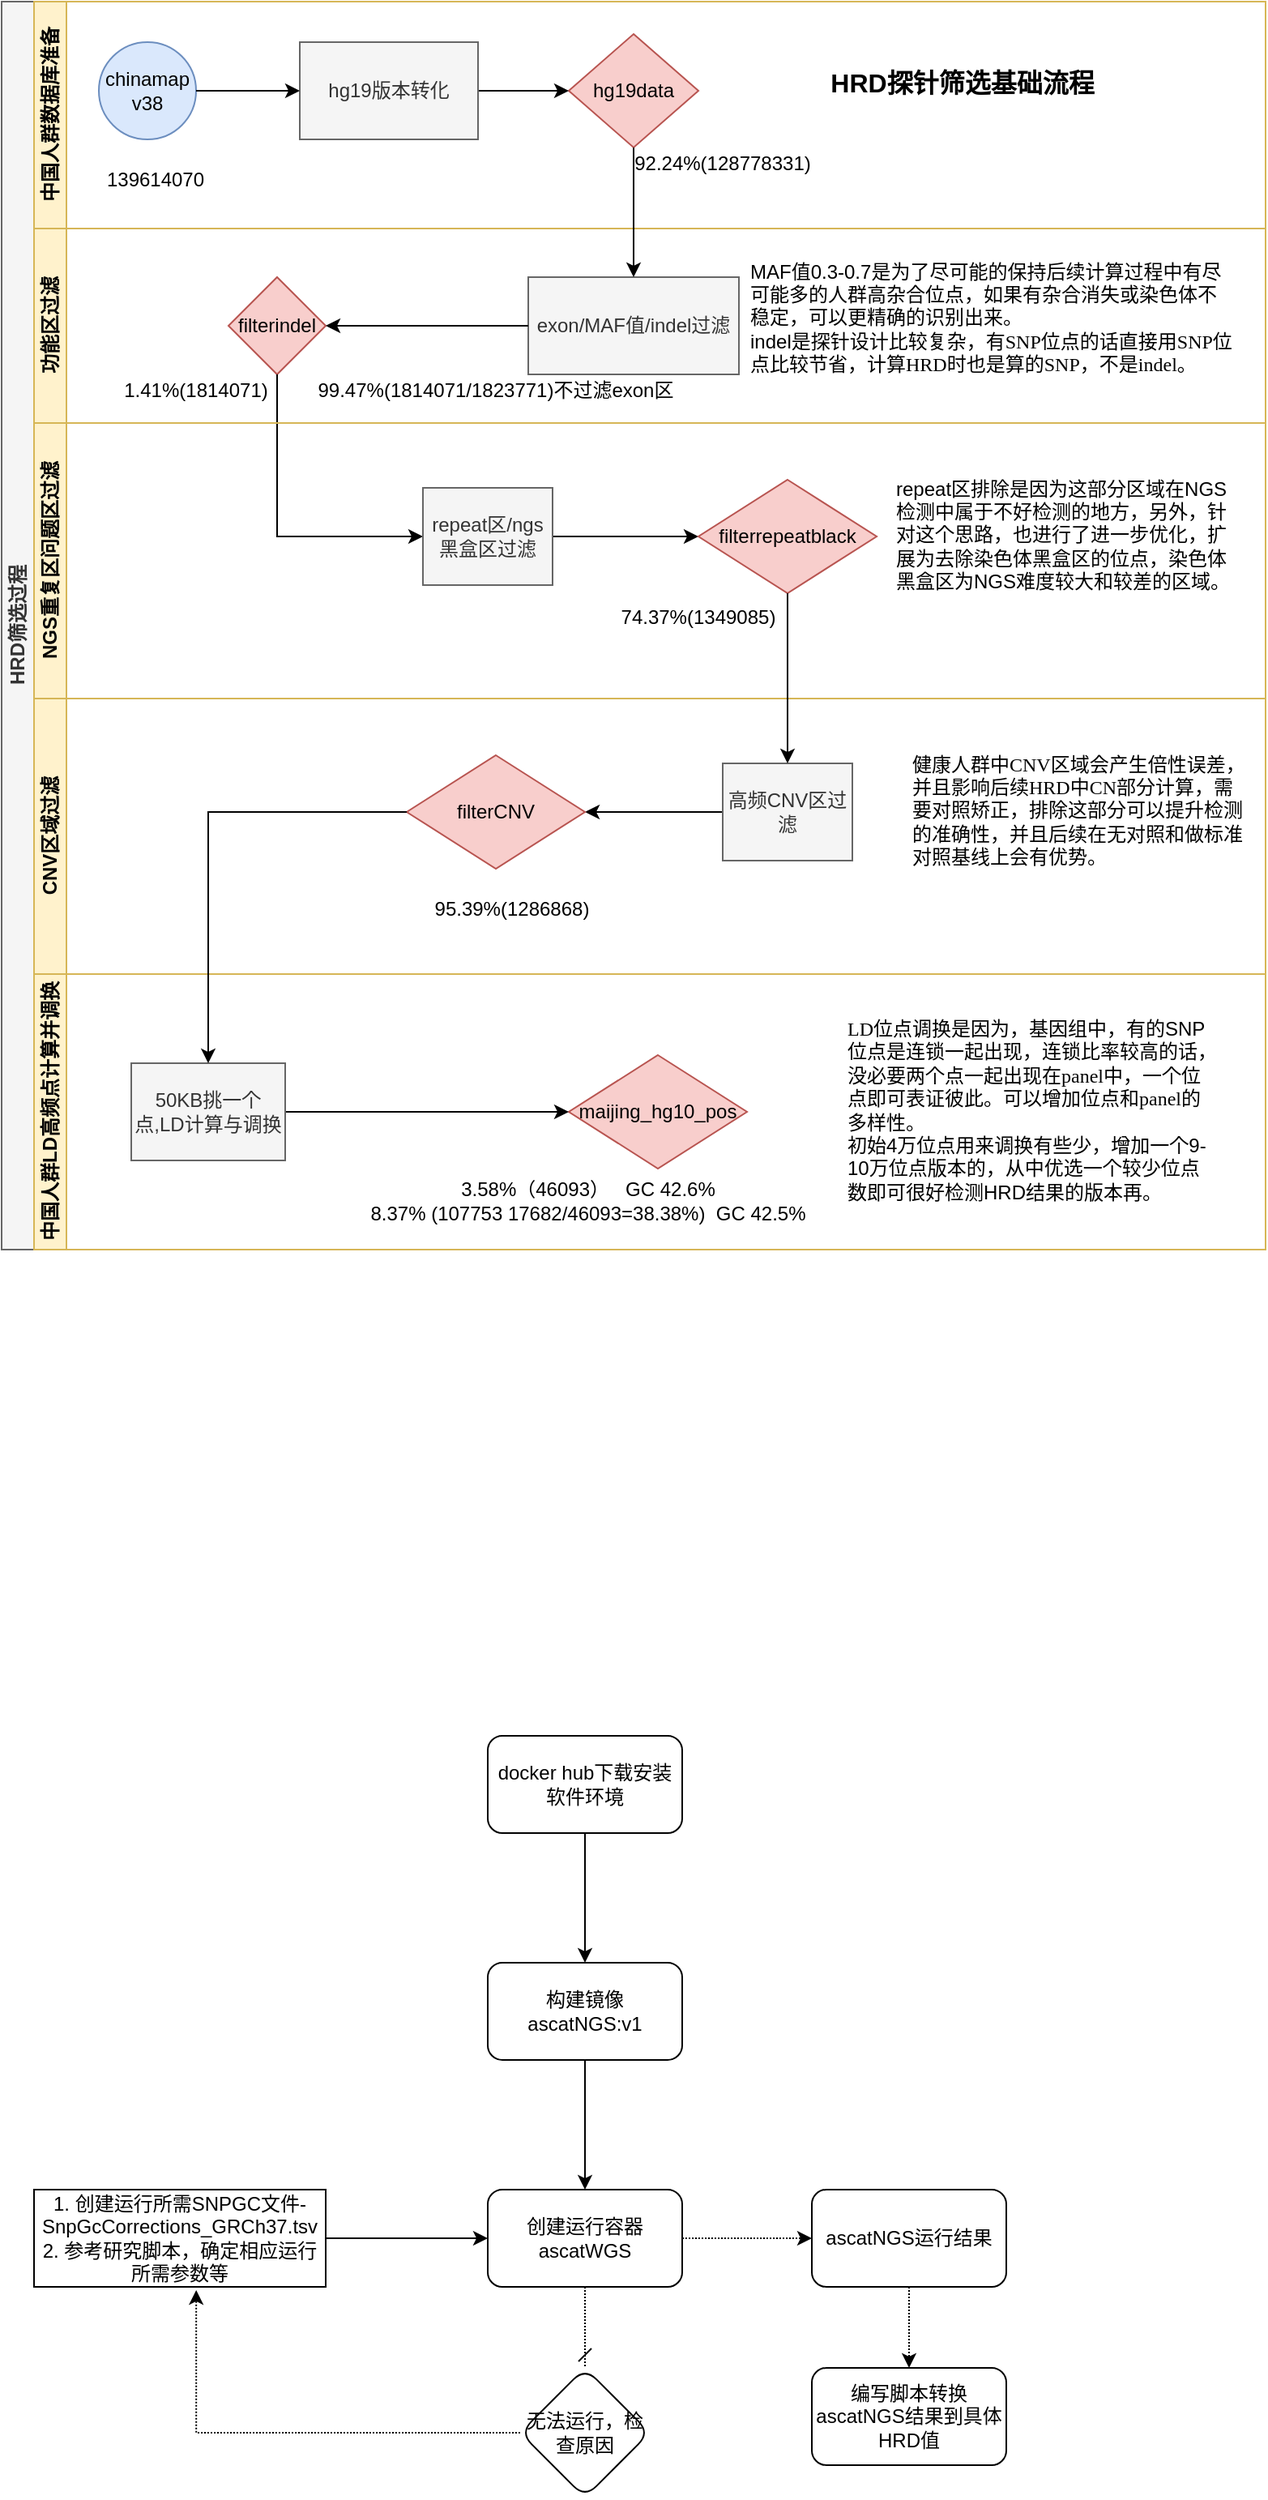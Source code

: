 <mxfile version="14.9.2" type="github">
  <diagram id="prtHgNgQTEPvFCAcTncT" name="Page-1">
    <mxGraphModel dx="942" dy="526" grid="1" gridSize="10" guides="1" tooltips="1" connect="1" arrows="1" fold="1" page="1" pageScale="1" pageWidth="827" pageHeight="1169" math="0" shadow="0">
      <root>
        <mxCell id="0" />
        <mxCell id="1" parent="0" />
        <mxCell id="dNxyNK7c78bLwvsdeMH5-19" value="HRD筛选过程" style="swimlane;html=1;childLayout=stackLayout;resizeParent=1;resizeParentMax=0;horizontal=0;startSize=20;horizontalStack=0;fillColor=#f5f5f5;strokeColor=#666666;fontColor=#333333;" parent="1" vertex="1">
          <mxGeometry x="120" y="120" width="780" height="770" as="geometry">
            <mxRectangle x="120" y="120" width="50" height="40" as="alternateBounds" />
          </mxGeometry>
        </mxCell>
        <mxCell id="dNxyNK7c78bLwvsdeMH5-20" value="中国人群数据库准备" style="swimlane;html=1;startSize=20;horizontal=0;fillColor=#fff2cc;strokeColor=#d6b656;" parent="dNxyNK7c78bLwvsdeMH5-19" vertex="1">
          <mxGeometry x="20" width="760" height="140" as="geometry" />
        </mxCell>
        <mxCell id="dNxyNK7c78bLwvsdeMH5-23" value="chinamap&lt;br&gt;v38" style="ellipse;whiteSpace=wrap;html=1;fillColor=#dae8fc;strokeColor=#6c8ebf;" parent="dNxyNK7c78bLwvsdeMH5-20" vertex="1">
          <mxGeometry x="40" y="25" width="60" height="60" as="geometry" />
        </mxCell>
        <mxCell id="oZ7MGca2h98DrxrfC1Vk-4" value="139614070" style="text;html=1;strokeColor=none;fillColor=none;align=center;verticalAlign=middle;whiteSpace=wrap;rounded=0;" parent="dNxyNK7c78bLwvsdeMH5-20" vertex="1">
          <mxGeometry x="50" y="100" width="50" height="20" as="geometry" />
        </mxCell>
        <mxCell id="oZ7MGca2h98DrxrfC1Vk-3" value="92.24%(128778331)" style="text;html=1;strokeColor=none;fillColor=none;align=center;verticalAlign=middle;whiteSpace=wrap;rounded=0;" parent="dNxyNK7c78bLwvsdeMH5-20" vertex="1">
          <mxGeometry x="360" y="90" width="130" height="20" as="geometry" />
        </mxCell>
        <mxCell id="EEybTYk9H9bPagcmRRxZ-14" value="hg19data" style="rhombus;whiteSpace=wrap;html=1;fontFamily=Helvetica;fontSize=12;align=center;fillColor=#f8cecc;strokeColor=#b85450;" parent="dNxyNK7c78bLwvsdeMH5-20" vertex="1">
          <mxGeometry x="330" y="20" width="80" height="70" as="geometry" />
        </mxCell>
        <mxCell id="EEybTYk9H9bPagcmRRxZ-17" style="edgeStyle=orthogonalEdgeStyle;rounded=0;orthogonalLoop=1;jettySize=auto;html=1;entryX=0;entryY=0.5;entryDx=0;entryDy=0;fontSize=16;" parent="dNxyNK7c78bLwvsdeMH5-20" source="dNxyNK7c78bLwvsdeMH5-24" target="EEybTYk9H9bPagcmRRxZ-14" edge="1">
          <mxGeometry relative="1" as="geometry" />
        </mxCell>
        <mxCell id="dNxyNK7c78bLwvsdeMH5-24" value="hg19版本转化" style="rounded=0;whiteSpace=wrap;html=1;fontFamily=Helvetica;fontSize=12;fontColor=#333333;align=center;fillColor=#f5f5f5;strokeColor=#666666;" parent="dNxyNK7c78bLwvsdeMH5-20" vertex="1">
          <mxGeometry x="164" y="25" width="110" height="60" as="geometry" />
        </mxCell>
        <mxCell id="dNxyNK7c78bLwvsdeMH5-25" value="" style="edgeStyle=orthogonalEdgeStyle;rounded=0;orthogonalLoop=1;jettySize=auto;html=1;" parent="dNxyNK7c78bLwvsdeMH5-20" source="dNxyNK7c78bLwvsdeMH5-23" target="dNxyNK7c78bLwvsdeMH5-24" edge="1">
          <mxGeometry relative="1" as="geometry" />
        </mxCell>
        <mxCell id="dNxyNK7c78bLwvsdeMH5-21" value="功能区过滤" style="swimlane;html=1;startSize=20;horizontal=0;fillColor=#fff2cc;strokeColor=#d6b656;" parent="dNxyNK7c78bLwvsdeMH5-19" vertex="1">
          <mxGeometry x="20" y="140" width="760" height="120" as="geometry" />
        </mxCell>
        <mxCell id="dNxyNK7c78bLwvsdeMH5-26" value="exon/MAF值/indel过滤" style="rounded=0;whiteSpace=wrap;html=1;fontFamily=Helvetica;fontSize=12;fontColor=#333333;align=center;fillColor=#f5f5f5;strokeColor=#666666;" parent="dNxyNK7c78bLwvsdeMH5-21" vertex="1">
          <mxGeometry x="305" y="30" width="130" height="60" as="geometry" />
        </mxCell>
        <mxCell id="oZ7MGca2h98DrxrfC1Vk-5" value="filterindel" style="rhombus;whiteSpace=wrap;html=1;fontFamily=Helvetica;fontSize=12;align=center;fillColor=#f8cecc;strokeColor=#b85450;" parent="dNxyNK7c78bLwvsdeMH5-21" vertex="1">
          <mxGeometry x="120" y="30" width="60" height="60" as="geometry" />
        </mxCell>
        <mxCell id="oZ7MGca2h98DrxrfC1Vk-6" style="edgeStyle=orthogonalEdgeStyle;rounded=0;orthogonalLoop=1;jettySize=auto;html=1;" parent="dNxyNK7c78bLwvsdeMH5-21" source="dNxyNK7c78bLwvsdeMH5-26" target="oZ7MGca2h98DrxrfC1Vk-5" edge="1">
          <mxGeometry relative="1" as="geometry">
            <mxPoint x="210" y="60" as="targetPoint" />
          </mxGeometry>
        </mxCell>
        <mxCell id="oZ7MGca2h98DrxrfC1Vk-9" value="1.41%(1814071)" style="text;html=1;strokeColor=none;fillColor=none;align=center;verticalAlign=middle;whiteSpace=wrap;rounded=0;" parent="dNxyNK7c78bLwvsdeMH5-21" vertex="1">
          <mxGeometry x="50" y="90" width="100" height="20" as="geometry" />
        </mxCell>
        <mxCell id="EEybTYk9H9bPagcmRRxZ-7" value="&lt;font style=&quot;font-size: 12px&quot;&gt;&lt;font style=&quot;font-size: 12px&quot;&gt;MAF值0.3-0.7是为了尽可能的保持后续计算过程中有尽可能多的人群高杂合位点，如果有杂合消失或染色体不稳定，可以更精确的识别出来。&lt;br&gt;&lt;/font&gt;&lt;span&gt;indel是探针设计比较复杂，有&lt;/span&gt;&lt;span lang=&quot;EN-US&quot; style=&quot;font-family: &amp;#34;times new roman&amp;#34; , serif&quot;&gt;SNP&lt;/span&gt;&lt;span&gt;位点的话直接用&lt;/span&gt;&lt;span lang=&quot;EN-US&quot; style=&quot;font-family: &amp;#34;times new roman&amp;#34; , serif&quot;&gt;SNP&lt;/span&gt;&lt;span&gt;位点比较节省，计算&lt;/span&gt;&lt;span lang=&quot;EN-US&quot; style=&quot;font-family: &amp;#34;times new roman&amp;#34; , serif&quot;&gt;HRD&lt;/span&gt;&lt;span&gt;时也是算的&lt;/span&gt;&lt;span lang=&quot;EN-US&quot; style=&quot;font-family: &amp;#34;times new roman&amp;#34; , serif&quot;&gt;SNP&lt;/span&gt;&lt;span&gt;，不是&lt;/span&gt;&lt;span lang=&quot;EN-US&quot; style=&quot;font-family: &amp;#34;times new roman&amp;#34; , serif&quot;&gt;indel&lt;/span&gt;&lt;span&gt;。&lt;/span&gt;&lt;/font&gt;" style="text;html=1;strokeColor=none;fillColor=none;align=left;verticalAlign=middle;whiteSpace=wrap;rounded=0;" parent="dNxyNK7c78bLwvsdeMH5-21" vertex="1">
          <mxGeometry x="440" y="20" width="300" height="70" as="geometry" />
        </mxCell>
        <mxCell id="EEybTYk9H9bPagcmRRxZ-22" value="99.47%(1814071/1823771)不过滤exon区" style="text;html=1;strokeColor=none;fillColor=none;align=center;verticalAlign=middle;whiteSpace=wrap;rounded=0;" parent="dNxyNK7c78bLwvsdeMH5-21" vertex="1">
          <mxGeometry x="160" y="90" width="250" height="20" as="geometry" />
        </mxCell>
        <mxCell id="oZ7MGca2h98DrxrfC1Vk-10" style="edgeStyle=orthogonalEdgeStyle;rounded=0;orthogonalLoop=1;jettySize=auto;html=1;entryX=0;entryY=0.5;entryDx=0;entryDy=0;exitX=0.5;exitY=1;exitDx=0;exitDy=0;" parent="dNxyNK7c78bLwvsdeMH5-19" source="oZ7MGca2h98DrxrfC1Vk-5" target="dNxyNK7c78bLwvsdeMH5-34" edge="1">
          <mxGeometry relative="1" as="geometry" />
        </mxCell>
        <mxCell id="dNxyNK7c78bLwvsdeMH5-22" value="NGS重复区问题区过滤" style="swimlane;html=1;startSize=20;horizontal=0;fillColor=#fff2cc;strokeColor=#d6b656;" parent="dNxyNK7c78bLwvsdeMH5-19" vertex="1">
          <mxGeometry x="20" y="260" width="760" height="170" as="geometry" />
        </mxCell>
        <mxCell id="dNxyNK7c78bLwvsdeMH5-37" value="" style="edgeStyle=orthogonalEdgeStyle;rounded=0;orthogonalLoop=1;jettySize=auto;html=1;endArrow=classic;endFill=1;" parent="dNxyNK7c78bLwvsdeMH5-22" source="dNxyNK7c78bLwvsdeMH5-34" target="dNxyNK7c78bLwvsdeMH5-36" edge="1">
          <mxGeometry relative="1" as="geometry" />
        </mxCell>
        <mxCell id="dNxyNK7c78bLwvsdeMH5-34" value="repeat区/ngs黑盒区过滤" style="rounded=0;whiteSpace=wrap;html=1;fontFamily=Helvetica;fontSize=12;fontColor=#333333;align=center;fillColor=#f5f5f5;strokeColor=#666666;" parent="dNxyNK7c78bLwvsdeMH5-22" vertex="1">
          <mxGeometry x="240" y="40" width="80" height="60" as="geometry" />
        </mxCell>
        <mxCell id="dNxyNK7c78bLwvsdeMH5-36" value="filterrepeatblack" style="rhombus;whiteSpace=wrap;html=1;fontFamily=Helvetica;fontSize=12;align=center;fillColor=#f8cecc;strokeColor=#b85450;" parent="dNxyNK7c78bLwvsdeMH5-22" vertex="1">
          <mxGeometry x="410" y="35" width="110" height="70" as="geometry" />
        </mxCell>
        <mxCell id="oZ7MGca2h98DrxrfC1Vk-8" value="74.37%(1349085)" style="text;html=1;strokeColor=none;fillColor=none;align=center;verticalAlign=middle;whiteSpace=wrap;rounded=0;" parent="dNxyNK7c78bLwvsdeMH5-22" vertex="1">
          <mxGeometry x="340" y="110" width="140" height="20" as="geometry" />
        </mxCell>
        <mxCell id="oZ7MGca2h98DrxrfC1Vk-11" value="CNV区域过滤" style="swimlane;html=1;startSize=20;horizontal=0;fillColor=#fff2cc;strokeColor=#d6b656;" parent="dNxyNK7c78bLwvsdeMH5-19" vertex="1">
          <mxGeometry x="20" y="430" width="760" height="170" as="geometry" />
        </mxCell>
        <mxCell id="oZ7MGca2h98DrxrfC1Vk-19" style="edgeStyle=orthogonalEdgeStyle;rounded=0;orthogonalLoop=1;jettySize=auto;html=1;entryX=1;entryY=0.5;entryDx=0;entryDy=0;" parent="oZ7MGca2h98DrxrfC1Vk-11" source="oZ7MGca2h98DrxrfC1Vk-13" target="oZ7MGca2h98DrxrfC1Vk-14" edge="1">
          <mxGeometry relative="1" as="geometry" />
        </mxCell>
        <mxCell id="oZ7MGca2h98DrxrfC1Vk-13" value="高频CNV区过滤" style="rounded=0;whiteSpace=wrap;html=1;fontFamily=Helvetica;fontSize=12;fontColor=#333333;align=center;fillColor=#f5f5f5;strokeColor=#666666;" parent="oZ7MGca2h98DrxrfC1Vk-11" vertex="1">
          <mxGeometry x="425" y="40" width="80" height="60" as="geometry" />
        </mxCell>
        <mxCell id="oZ7MGca2h98DrxrfC1Vk-14" value="filterCNV" style="rhombus;whiteSpace=wrap;html=1;fontFamily=Helvetica;fontSize=12;align=center;fillColor=#f8cecc;strokeColor=#b85450;" parent="oZ7MGca2h98DrxrfC1Vk-11" vertex="1">
          <mxGeometry x="230" y="35" width="110" height="70" as="geometry" />
        </mxCell>
        <mxCell id="oZ7MGca2h98DrxrfC1Vk-15" value="95.39%(1286868)" style="text;html=1;strokeColor=none;fillColor=none;align=center;verticalAlign=middle;whiteSpace=wrap;rounded=0;" parent="oZ7MGca2h98DrxrfC1Vk-11" vertex="1">
          <mxGeometry x="230" y="120" width="130" height="20" as="geometry" />
        </mxCell>
        <mxCell id="EEybTYk9H9bPagcmRRxZ-12" value="&lt;font style=&quot;font-size: 12px&quot;&gt;&lt;span&gt;健康人群中&lt;/span&gt;&lt;span lang=&quot;EN-US&quot; style=&quot;font-family: &amp;#34;times new roman&amp;#34; , serif&quot;&gt;CNV&lt;/span&gt;&lt;span&gt;区域会产生倍性误差，并且影响后续&lt;/span&gt;&lt;span lang=&quot;EN-US&quot; style=&quot;font-family: &amp;#34;times new roman&amp;#34; , serif&quot;&gt;HRD中CN部分&lt;/span&gt;&lt;span&gt;计算，需要对照矫正，排除这部分可以提升检测的准确性，并且后续在无对照和做标准对照基线上会有优势。&lt;/span&gt;&lt;/font&gt;&lt;br&gt;&lt;p class=&quot;MsoListParagraph&quot; style=&quot;margin-left: 21.0pt ; text-indent: 0cm ; line-height: 150%&quot;&gt;&lt;span lang=&quot;EN-US&quot;&gt;&lt;/span&gt;&lt;/p&gt;" style="text;html=1;strokeColor=none;fillColor=none;align=left;verticalAlign=middle;whiteSpace=wrap;rounded=0;" parent="oZ7MGca2h98DrxrfC1Vk-11" vertex="1">
          <mxGeometry x="540" y="40" width="210" height="70" as="geometry" />
        </mxCell>
        <mxCell id="oZ7MGca2h98DrxrfC1Vk-24" value="中国人群LD高频点计算并调换" style="swimlane;html=1;startSize=20;horizontal=0;fillColor=#fff2cc;strokeColor=#d6b656;" parent="dNxyNK7c78bLwvsdeMH5-19" vertex="1">
          <mxGeometry x="20" y="600" width="760" height="170" as="geometry" />
        </mxCell>
        <mxCell id="oZ7MGca2h98DrxrfC1Vk-27" value="maijing_hg10_pos" style="rhombus;whiteSpace=wrap;html=1;fontFamily=Helvetica;fontSize=12;align=center;fillColor=#f8cecc;strokeColor=#b85450;" parent="oZ7MGca2h98DrxrfC1Vk-24" vertex="1">
          <mxGeometry x="330" y="50" width="110" height="70" as="geometry" />
        </mxCell>
        <mxCell id="EEybTYk9H9bPagcmRRxZ-13" style="edgeStyle=orthogonalEdgeStyle;rounded=0;orthogonalLoop=1;jettySize=auto;html=1;entryX=0;entryY=0.5;entryDx=0;entryDy=0;fontSize=16;" parent="oZ7MGca2h98DrxrfC1Vk-24" source="oZ7MGca2h98DrxrfC1Vk-20" target="oZ7MGca2h98DrxrfC1Vk-27" edge="1">
          <mxGeometry relative="1" as="geometry" />
        </mxCell>
        <mxCell id="oZ7MGca2h98DrxrfC1Vk-20" value="50KB挑一个点,LD计算与调换" style="whiteSpace=wrap;html=1;fillColor=#f5f5f5;strokeColor=#666666;fontColor=#333333;" parent="oZ7MGca2h98DrxrfC1Vk-24" vertex="1">
          <mxGeometry x="60" y="55" width="95" height="60" as="geometry" />
        </mxCell>
        <mxCell id="oZ7MGca2h98DrxrfC1Vk-28" value="3.58%（46093）&amp;nbsp; &amp;nbsp;GC 42.6%&lt;br&gt;8.37% (107753 17682/46093=38.38%)&amp;nbsp; GC 42.5%" style="text;html=1;strokeColor=none;fillColor=none;align=center;verticalAlign=middle;whiteSpace=wrap;rounded=0;" parent="oZ7MGca2h98DrxrfC1Vk-24" vertex="1">
          <mxGeometry x="200" y="130" width="284" height="20" as="geometry" />
        </mxCell>
        <mxCell id="EEybTYk9H9bPagcmRRxZ-21" value="&lt;font style=&quot;font-size: 12px&quot;&gt;&lt;span lang=&quot;EN-US&quot; style=&quot;font-family: &amp;#34;times new roman&amp;#34; , serif&quot;&gt;LD&lt;/span&gt;&lt;span&gt;位点调换是因为，基因组中，有的SNP位点是连锁一起出现，连锁比率较高的话，没必要两个点一起出现在&lt;/span&gt;&lt;span lang=&quot;EN-US&quot; style=&quot;font-family: &amp;#34;times new roman&amp;#34; , serif&quot;&gt;panel&lt;/span&gt;&lt;span&gt;中，一个位点即可表证彼此。可以增加位点和&lt;/span&gt;&lt;span lang=&quot;EN-US&quot; style=&quot;font-family: &amp;#34;times new roman&amp;#34; , serif&quot;&gt;panel&lt;/span&gt;&lt;span&gt;的多样性。&lt;br&gt;&lt;/span&gt;&lt;/font&gt;初始4万位点用来调换有些少，增加一个9-10万位点版本的，从中优选一个较少位点数即可很好检测HRD结果的版本再。&lt;br&gt;&lt;p class=&quot;MsoListParagraph&quot; style=&quot;margin-left: 21.0pt ; text-indent: 0cm ; line-height: 150%&quot;&gt;&lt;span lang=&quot;EN-US&quot;&gt;&lt;/span&gt;&lt;/p&gt;" style="text;html=1;strokeColor=none;fillColor=none;align=left;verticalAlign=middle;whiteSpace=wrap;rounded=0;" parent="oZ7MGca2h98DrxrfC1Vk-24" vertex="1">
          <mxGeometry x="500" y="55" width="230" height="70" as="geometry" />
        </mxCell>
        <mxCell id="oZ7MGca2h98DrxrfC1Vk-18" style="edgeStyle=orthogonalEdgeStyle;rounded=0;orthogonalLoop=1;jettySize=auto;html=1;entryX=0.5;entryY=0;entryDx=0;entryDy=0;" parent="dNxyNK7c78bLwvsdeMH5-19" source="dNxyNK7c78bLwvsdeMH5-36" target="oZ7MGca2h98DrxrfC1Vk-13" edge="1">
          <mxGeometry relative="1" as="geometry" />
        </mxCell>
        <mxCell id="oZ7MGca2h98DrxrfC1Vk-21" value="" style="edgeStyle=orthogonalEdgeStyle;rounded=0;orthogonalLoop=1;jettySize=auto;html=1;" parent="dNxyNK7c78bLwvsdeMH5-19" source="oZ7MGca2h98DrxrfC1Vk-14" target="oZ7MGca2h98DrxrfC1Vk-20" edge="1">
          <mxGeometry relative="1" as="geometry" />
        </mxCell>
        <mxCell id="EEybTYk9H9bPagcmRRxZ-18" style="edgeStyle=orthogonalEdgeStyle;rounded=0;orthogonalLoop=1;jettySize=auto;html=1;exitX=0.5;exitY=1;exitDx=0;exitDy=0;entryX=0.5;entryY=0;entryDx=0;entryDy=0;fontSize=16;" parent="dNxyNK7c78bLwvsdeMH5-19" source="EEybTYk9H9bPagcmRRxZ-14" target="dNxyNK7c78bLwvsdeMH5-26" edge="1">
          <mxGeometry relative="1" as="geometry" />
        </mxCell>
        <mxCell id="EEybTYk9H9bPagcmRRxZ-9" value="HRD探针筛选基础流程" style="text;html=1;strokeColor=none;fillColor=none;align=center;verticalAlign=middle;whiteSpace=wrap;rounded=0;fontSize=16;fontStyle=1" parent="1" vertex="1">
          <mxGeometry x="610" y="160" width="206" height="20" as="geometry" />
        </mxCell>
        <mxCell id="EEybTYk9H9bPagcmRRxZ-11" value="&lt;font style=&quot;font-size: 12px&quot;&gt;repeat区&lt;span style=&quot;text-indent: 0cm&quot;&gt;排除是因为这部分区域在&lt;/span&gt;&lt;span lang=&quot;EN-US&quot; style=&quot;text-indent: 0cm&quot;&gt;NGS&lt;/span&gt;&lt;span style=&quot;text-indent: 0cm&quot;&gt;检测中属于不好检测的地方，另外，针对这个思路，也进行了进一步优化，扩展为去除染色体黑盒区的位点，染色体黑盒区为&lt;/span&gt;&lt;span lang=&quot;EN-US&quot; style=&quot;text-indent: 0cm&quot;&gt;NGS&lt;/span&gt;&lt;span style=&quot;text-indent: 0cm&quot;&gt;难度较大和较差的区域。&lt;/span&gt;&lt;/font&gt;&lt;p class=&quot;MsoListParagraph&quot; style=&quot;margin-left: 21.0pt ; text-indent: 0cm ; line-height: 150%&quot;&gt;&lt;span lang=&quot;EN-US&quot;&gt;&lt;/span&gt;&lt;/p&gt;" style="text;html=1;strokeColor=none;fillColor=none;align=left;verticalAlign=middle;whiteSpace=wrap;rounded=0;" parent="1" vertex="1">
          <mxGeometry x="670" y="420" width="210" height="70" as="geometry" />
        </mxCell>
        <mxCell id="kbRfKmwg6n5tPR5WaEZ9-3" value="" style="edgeStyle=orthogonalEdgeStyle;rounded=0;orthogonalLoop=1;jettySize=auto;html=1;" edge="1" parent="1" source="kbRfKmwg6n5tPR5WaEZ9-1" target="kbRfKmwg6n5tPR5WaEZ9-2">
          <mxGeometry relative="1" as="geometry" />
        </mxCell>
        <mxCell id="kbRfKmwg6n5tPR5WaEZ9-1" value="docker hub下载安装软件环境" style="rounded=1;whiteSpace=wrap;html=1;" vertex="1" parent="1">
          <mxGeometry x="420" y="1190" width="120" height="60" as="geometry" />
        </mxCell>
        <mxCell id="kbRfKmwg6n5tPR5WaEZ9-5" value="" style="edgeStyle=orthogonalEdgeStyle;rounded=0;orthogonalLoop=1;jettySize=auto;html=1;" edge="1" parent="1" source="kbRfKmwg6n5tPR5WaEZ9-2" target="kbRfKmwg6n5tPR5WaEZ9-4">
          <mxGeometry relative="1" as="geometry" />
        </mxCell>
        <mxCell id="kbRfKmwg6n5tPR5WaEZ9-2" value="构建镜像ascatNGS:v1" style="whiteSpace=wrap;html=1;rounded=1;" vertex="1" parent="1">
          <mxGeometry x="420" y="1330" width="120" height="60" as="geometry" />
        </mxCell>
        <mxCell id="kbRfKmwg6n5tPR5WaEZ9-9" value="" style="edgeStyle=orthogonalEdgeStyle;rounded=0;orthogonalLoop=1;jettySize=auto;html=1;dashed=1;dashPattern=1 1;endArrow=dash;endFill=0;" edge="1" parent="1" source="kbRfKmwg6n5tPR5WaEZ9-4" target="kbRfKmwg6n5tPR5WaEZ9-8">
          <mxGeometry relative="1" as="geometry" />
        </mxCell>
        <mxCell id="kbRfKmwg6n5tPR5WaEZ9-13" value="" style="edgeStyle=orthogonalEdgeStyle;rounded=0;orthogonalLoop=1;jettySize=auto;html=1;dashed=1;dashPattern=1 1;endArrow=classic;endFill=1;" edge="1" parent="1" source="kbRfKmwg6n5tPR5WaEZ9-4" target="kbRfKmwg6n5tPR5WaEZ9-12">
          <mxGeometry relative="1" as="geometry" />
        </mxCell>
        <mxCell id="kbRfKmwg6n5tPR5WaEZ9-4" value="创建运行容器&lt;br&gt;ascatWGS" style="whiteSpace=wrap;html=1;rounded=1;" vertex="1" parent="1">
          <mxGeometry x="420" y="1470" width="120" height="60" as="geometry" />
        </mxCell>
        <mxCell id="kbRfKmwg6n5tPR5WaEZ9-7" style="edgeStyle=orthogonalEdgeStyle;rounded=0;orthogonalLoop=1;jettySize=auto;html=1;entryX=0;entryY=0.5;entryDx=0;entryDy=0;" edge="1" parent="1" source="kbRfKmwg6n5tPR5WaEZ9-6" target="kbRfKmwg6n5tPR5WaEZ9-4">
          <mxGeometry relative="1" as="geometry" />
        </mxCell>
        <mxCell id="kbRfKmwg6n5tPR5WaEZ9-6" value="1. 创建运行所需SNPGC文件-SnpGcCorrections_GRCh37.tsv&lt;br&gt;2. 参考研究脚本，确定相应运行所需参数等" style="rounded=0;whiteSpace=wrap;html=1;" vertex="1" parent="1">
          <mxGeometry x="140" y="1470" width="180" height="60" as="geometry" />
        </mxCell>
        <mxCell id="kbRfKmwg6n5tPR5WaEZ9-10" style="edgeStyle=orthogonalEdgeStyle;rounded=0;orthogonalLoop=1;jettySize=auto;html=1;entryX=0.556;entryY=1.033;entryDx=0;entryDy=0;entryPerimeter=0;dashed=1;dashPattern=1 1;endArrow=classic;endFill=1;" edge="1" parent="1" source="kbRfKmwg6n5tPR5WaEZ9-8" target="kbRfKmwg6n5tPR5WaEZ9-6">
          <mxGeometry relative="1" as="geometry" />
        </mxCell>
        <mxCell id="kbRfKmwg6n5tPR5WaEZ9-8" value="无法运行，检查原因" style="rhombus;whiteSpace=wrap;html=1;rounded=1;" vertex="1" parent="1">
          <mxGeometry x="440" y="1580" width="80" height="80" as="geometry" />
        </mxCell>
        <mxCell id="kbRfKmwg6n5tPR5WaEZ9-15" value="" style="edgeStyle=orthogonalEdgeStyle;rounded=0;orthogonalLoop=1;jettySize=auto;html=1;dashed=1;dashPattern=1 1;endArrow=classic;endFill=1;" edge="1" parent="1" source="kbRfKmwg6n5tPR5WaEZ9-12" target="kbRfKmwg6n5tPR5WaEZ9-14">
          <mxGeometry relative="1" as="geometry" />
        </mxCell>
        <mxCell id="kbRfKmwg6n5tPR5WaEZ9-12" value="ascatNGS运行结果" style="whiteSpace=wrap;html=1;rounded=1;" vertex="1" parent="1">
          <mxGeometry x="620" y="1470" width="120" height="60" as="geometry" />
        </mxCell>
        <mxCell id="kbRfKmwg6n5tPR5WaEZ9-14" value="编写脚本转换ascatNGS结果到具体HRD值" style="whiteSpace=wrap;html=1;rounded=1;" vertex="1" parent="1">
          <mxGeometry x="620" y="1580" width="120" height="60" as="geometry" />
        </mxCell>
      </root>
    </mxGraphModel>
  </diagram>
</mxfile>

